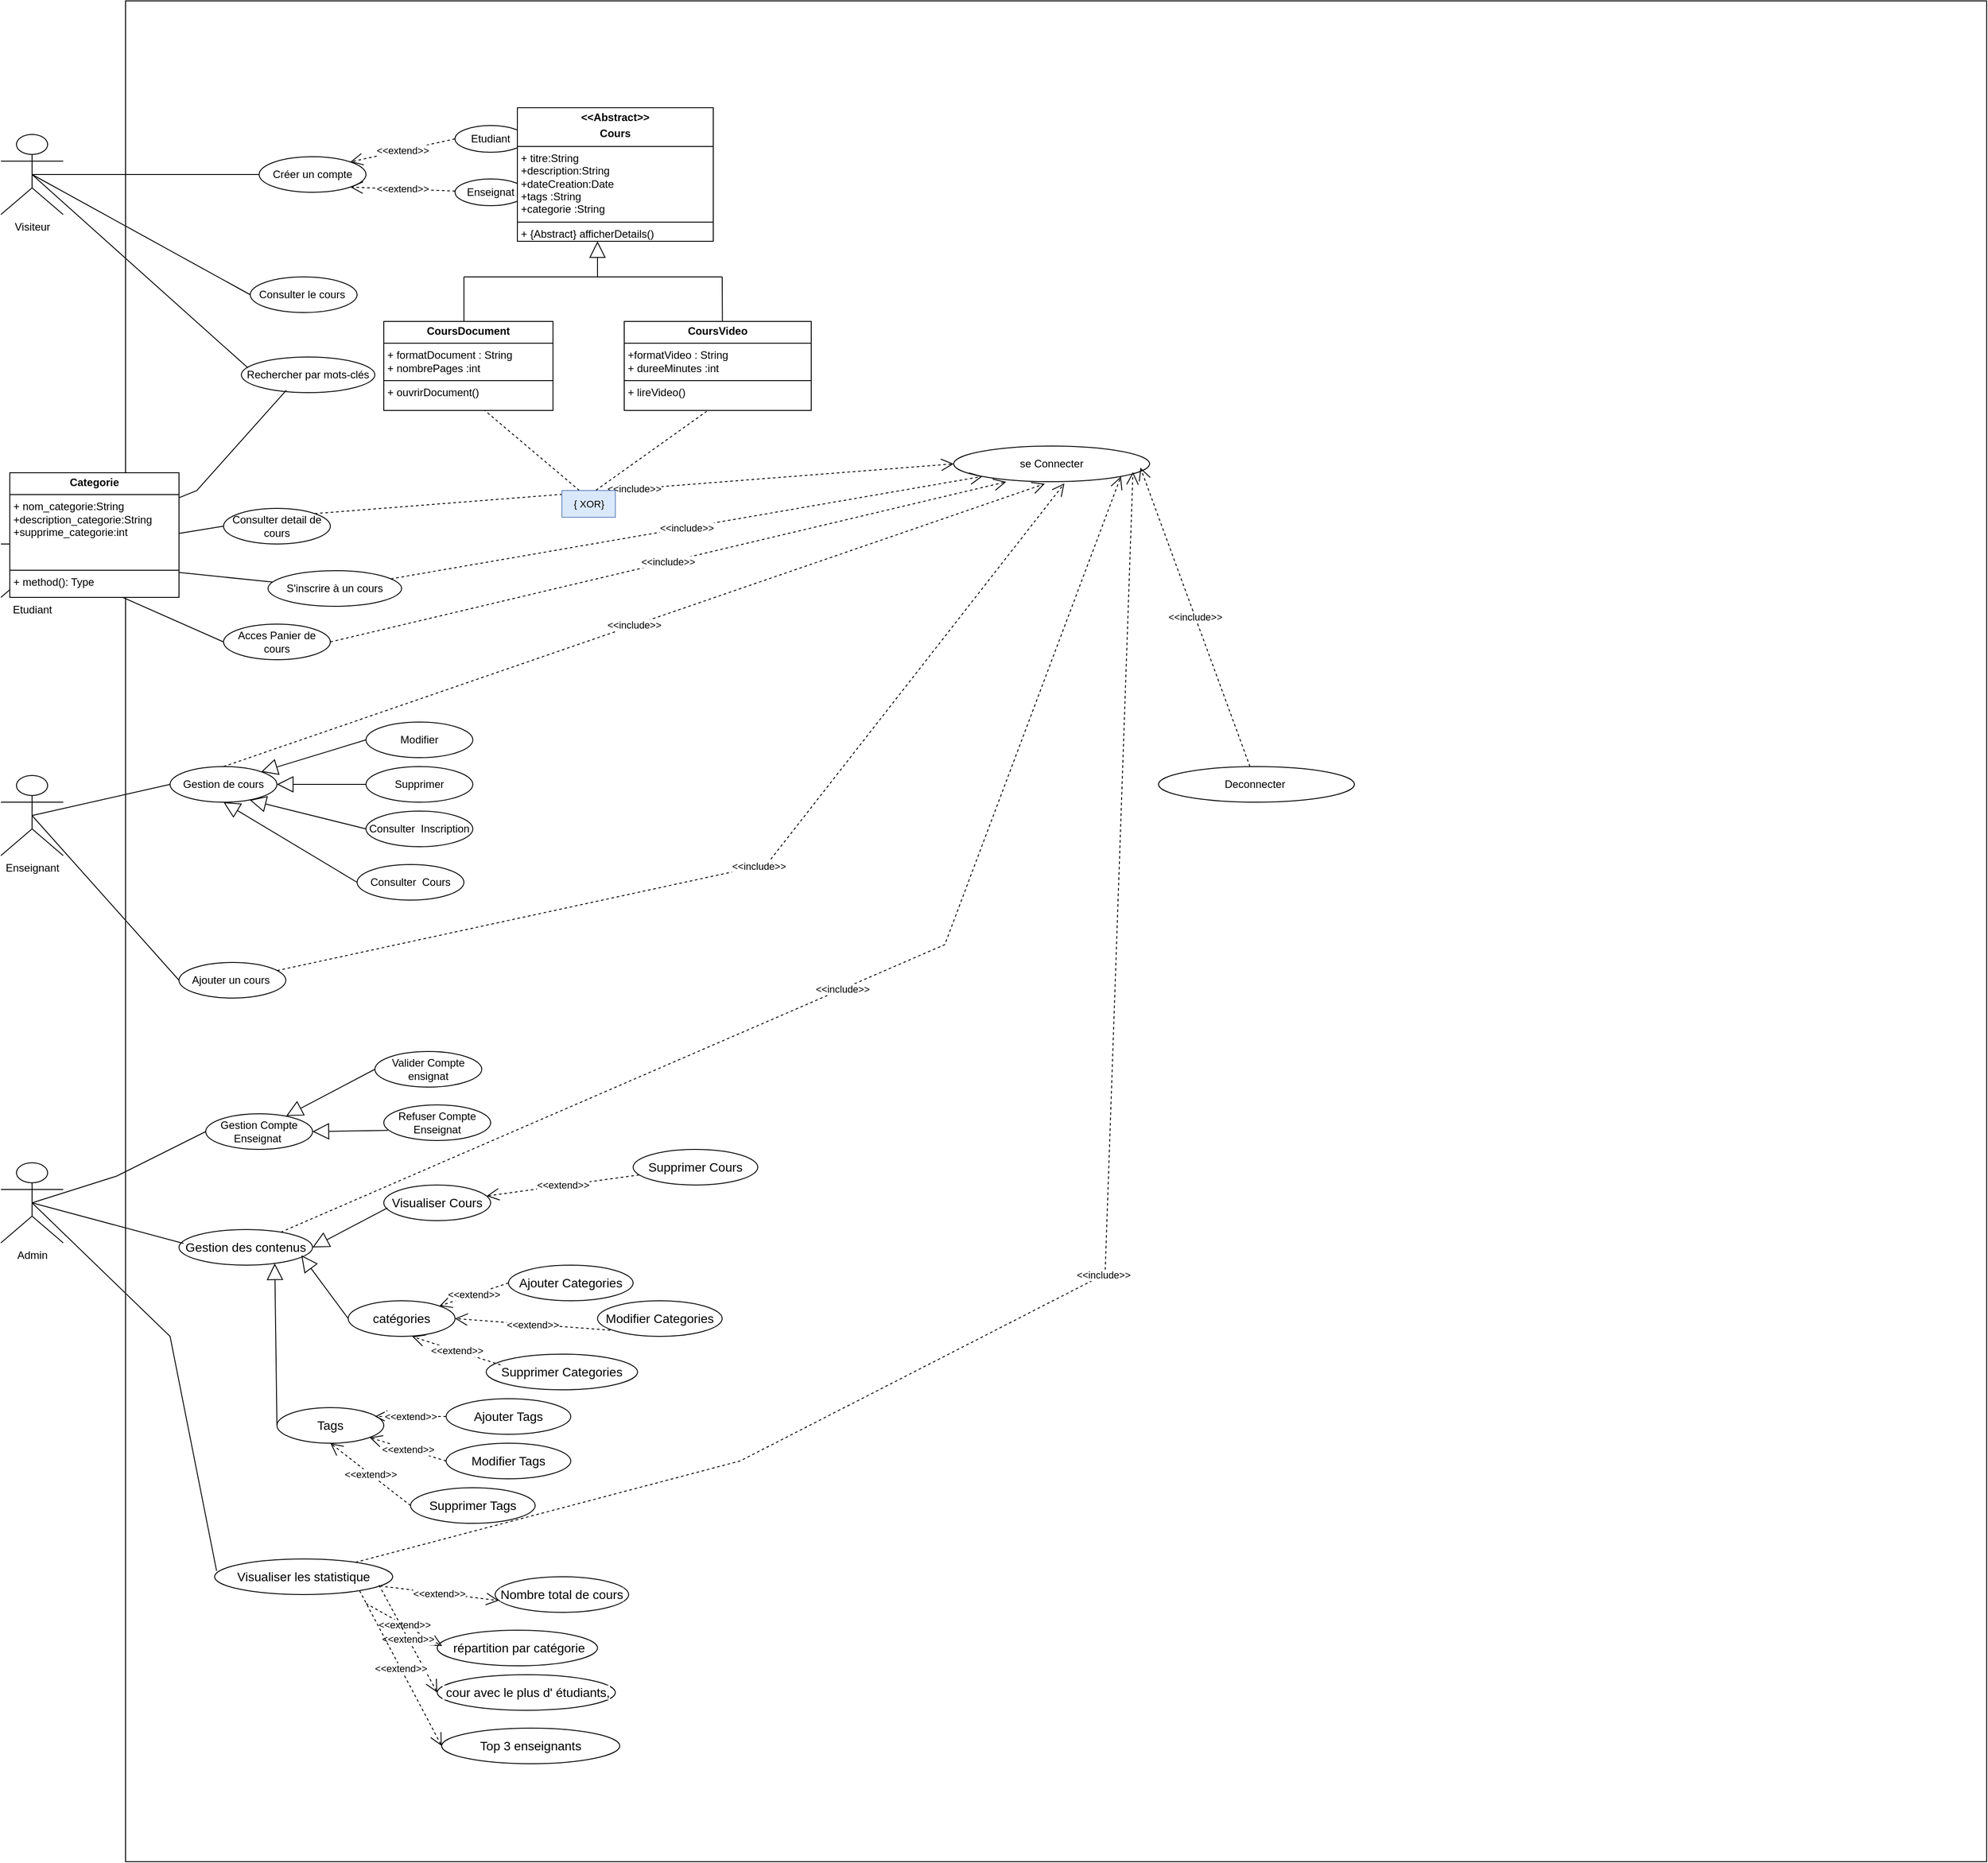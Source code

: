 <mxfile>
    <diagram id="JQPWEEREG0nAAQ0EoCUF" name="Page-1">
        <mxGraphModel dx="3483" dy="2977" grid="1" gridSize="10" guides="1" tooltips="1" connect="1" arrows="1" fold="1" page="1" pageScale="1" pageWidth="850" pageHeight="1100" background="#ffffff" math="0" shadow="0">
            <root>
                <mxCell id="0"/>
                <mxCell id="1" parent="0"/>
                <mxCell id="2" value="&lt;font color=&quot;#000000&quot;&gt;Visiteur&lt;/font&gt;" style="shape=umlActor;verticalLabelPosition=bottom;verticalAlign=top;html=1;fillColor=#FFFFFF;strokeColor=#000000;" parent="1" vertex="1">
                    <mxGeometry x="50" y="60" width="70" height="90" as="geometry"/>
                </mxCell>
                <mxCell id="3" value="&lt;font color=&quot;#000000&quot;&gt;Enseignant&lt;/font&gt;" style="shape=umlActor;verticalLabelPosition=bottom;verticalAlign=top;html=1;strokeColor=#000000;fillColor=#FFFFFF;" parent="1" vertex="1">
                    <mxGeometry x="50" y="780" width="70" height="90" as="geometry"/>
                </mxCell>
                <mxCell id="4" value="&lt;font color=&quot;#000000&quot;&gt;Etudiant&lt;/font&gt;" style="shape=umlActor;verticalLabelPosition=bottom;verticalAlign=top;html=1;fillColor=#FFFFFF;strokeColor=#000000;" parent="1" vertex="1">
                    <mxGeometry x="50" y="490" width="70" height="90" as="geometry"/>
                </mxCell>
                <mxCell id="5" value="&lt;font color=&quot;#000000&quot;&gt;Admin&lt;/font&gt;" style="shape=umlActor;verticalLabelPosition=bottom;verticalAlign=top;html=1;fillColor=#FFFFFF;strokeColor=#000000;" parent="1" vertex="1">
                    <mxGeometry x="50" y="1215" width="70" height="90" as="geometry"/>
                </mxCell>
                <mxCell id="6" value="" style="whiteSpace=wrap;html=1;aspect=fixed;fillColor=#FFFFFF;strokeColor=#000000;" parent="1" vertex="1">
                    <mxGeometry x="190" y="-90" width="2090" height="2090" as="geometry"/>
                </mxCell>
                <mxCell id="7" value="&lt;font color=&quot;#000000&quot;&gt;Créer un compte&lt;/font&gt;" style="ellipse;whiteSpace=wrap;html=1;fillColor=#FFFFFF;strokeColor=#000000;" parent="1" vertex="1">
                    <mxGeometry x="340" y="85" width="120" height="40" as="geometry"/>
                </mxCell>
                <mxCell id="8" value="&lt;font color=&quot;#000000&quot;&gt;Consulter le cours&amp;nbsp;&lt;/font&gt;" style="ellipse;whiteSpace=wrap;html=1;fillColor=#FFFFFF;strokeColor=#000000;" parent="1" vertex="1">
                    <mxGeometry x="330" y="220" width="120" height="40" as="geometry"/>
                </mxCell>
                <mxCell id="9" value="&lt;font color=&quot;#000000&quot;&gt;Rechercher par mots-clés&lt;/font&gt;" style="ellipse;whiteSpace=wrap;html=1;fillColor=#FFFFFF;strokeColor=#000000;" parent="1" vertex="1">
                    <mxGeometry x="320" y="310" width="150" height="40" as="geometry"/>
                </mxCell>
                <mxCell id="10" value="&lt;font color=&quot;#000000&quot;&gt;Etudiant&lt;/font&gt;" style="ellipse;whiteSpace=wrap;html=1;fillColor=#FFFFFF;strokeColor=#000000;" parent="1" vertex="1">
                    <mxGeometry x="560" y="50" width="80" height="30" as="geometry"/>
                </mxCell>
                <mxCell id="11" value="&lt;font color=&quot;#000000&quot;&gt;Enseignat&lt;/font&gt;" style="ellipse;whiteSpace=wrap;html=1;fillColor=#FFFFFF;strokeColor=#000000;" parent="1" vertex="1">
                    <mxGeometry x="560" y="110" width="80" height="30" as="geometry"/>
                </mxCell>
                <mxCell id="12" value="&lt;font style=&quot;background-color: rgb(255, 255, 255);&quot; color=&quot;#000000&quot;&gt;&amp;lt;&amp;lt;extend&amp;gt;&amp;gt;&lt;/font&gt;" style="endArrow=open;endSize=12;dashed=1;html=1;rounded=0;entryX=1;entryY=0;entryDx=0;entryDy=0;exitX=0;exitY=0.5;exitDx=0;exitDy=0;strokeColor=#000000;" parent="1" source="10" target="7" edge="1">
                    <mxGeometry width="160" relative="1" as="geometry">
                        <mxPoint x="430" y="55" as="sourcePoint"/>
                        <mxPoint x="590" y="55" as="targetPoint"/>
                    </mxGeometry>
                </mxCell>
                <mxCell id="13" value="" style="endArrow=none;html=1;rounded=0;entryX=0;entryY=0.5;entryDx=0;entryDy=0;strokeColor=#000000;exitX=0.5;exitY=0.5;exitDx=0;exitDy=0;exitPerimeter=0;" parent="1" source="2" target="7" edge="1">
                    <mxGeometry width="50" height="50" relative="1" as="geometry">
                        <mxPoint x="220" y="90" as="sourcePoint"/>
                        <mxPoint x="420" y="170" as="targetPoint"/>
                    </mxGeometry>
                </mxCell>
                <mxCell id="14" value="" style="endArrow=none;html=1;rounded=0;entryX=0;entryY=0.5;entryDx=0;entryDy=0;strokeColor=#000000;exitX=0.5;exitY=0.5;exitDx=0;exitDy=0;exitPerimeter=0;" parent="1" source="2" target="8" edge="1">
                    <mxGeometry width="50" height="50" relative="1" as="geometry">
                        <mxPoint x="220" y="90" as="sourcePoint"/>
                        <mxPoint x="330" y="170" as="targetPoint"/>
                    </mxGeometry>
                </mxCell>
                <mxCell id="15" value="" style="endArrow=none;html=1;rounded=0;entryX=0.048;entryY=0.301;entryDx=0;entryDy=0;entryPerimeter=0;strokeColor=#000000;exitX=0.5;exitY=0.5;exitDx=0;exitDy=0;exitPerimeter=0;" parent="1" source="2" target="9" edge="1">
                    <mxGeometry width="50" height="50" relative="1" as="geometry">
                        <mxPoint x="220" y="90" as="sourcePoint"/>
                        <mxPoint x="350" y="180" as="targetPoint"/>
                    </mxGeometry>
                </mxCell>
                <mxCell id="16" value="&lt;font style=&quot;background-color: rgb(255, 255, 255);&quot; color=&quot;#000000&quot;&gt;&amp;lt;&amp;lt;extend&amp;gt;&amp;gt;&lt;/font&gt;" style="endArrow=open;endSize=12;dashed=1;html=1;rounded=0;entryX=1;entryY=1;entryDx=0;entryDy=0;strokeColor=#000000;" parent="1" source="11" target="7" edge="1">
                    <mxGeometry width="160" relative="1" as="geometry">
                        <mxPoint x="570" y="75" as="sourcePoint"/>
                        <mxPoint x="458" y="100" as="targetPoint"/>
                    </mxGeometry>
                </mxCell>
                <mxCell id="17" value="&lt;font color=&quot;#000000&quot;&gt;Consulter detail de cours&lt;/font&gt;" style="ellipse;whiteSpace=wrap;html=1;fillColor=#FFFFFF;strokeColor=#000000;" parent="1" vertex="1">
                    <mxGeometry x="300" y="480" width="120" height="40" as="geometry"/>
                </mxCell>
                <mxCell id="18" value="&lt;font color=&quot;#000000&quot;&gt;S'inscrire à un cours&lt;/font&gt;" style="ellipse;whiteSpace=wrap;html=1;fillColor=#FFFFFF;strokeColor=#000000;" parent="1" vertex="1">
                    <mxGeometry x="350" y="550" width="150" height="40" as="geometry"/>
                </mxCell>
                <mxCell id="19" value="&lt;font color=&quot;#000000&quot;&gt;Acces Panier de cours&lt;/font&gt;" style="ellipse;whiteSpace=wrap;html=1;fillColor=#FFFFFF;strokeColor=#000000;" parent="1" vertex="1">
                    <mxGeometry x="300" y="610" width="120" height="40" as="geometry"/>
                </mxCell>
                <mxCell id="20" value="&lt;font color=&quot;#000000&quot;&gt;Gestion de cours&lt;/font&gt;" style="ellipse;whiteSpace=wrap;html=1;fillColor=#FFFFFF;strokeColor=#000000;" parent="1" vertex="1">
                    <mxGeometry x="240" y="770" width="120" height="40" as="geometry"/>
                </mxCell>
                <mxCell id="21" value="&lt;font color=&quot;#000000&quot;&gt;Ajouter un cours&amp;nbsp;&lt;/font&gt;" style="ellipse;whiteSpace=wrap;html=1;fillColor=#FFFFFF;strokeColor=#000000;" parent="1" vertex="1">
                    <mxGeometry x="250" y="990" width="120" height="40" as="geometry"/>
                </mxCell>
                <mxCell id="22" value="&lt;font color=&quot;#000000&quot;&gt;Modifier&lt;/font&gt;" style="ellipse;whiteSpace=wrap;html=1;fillColor=#FFFFFF;strokeColor=#000000;" parent="1" vertex="1">
                    <mxGeometry x="460" y="720" width="120" height="40" as="geometry"/>
                </mxCell>
                <mxCell id="23" value="&lt;font color=&quot;#000000&quot;&gt;Supprimer&lt;/font&gt;" style="ellipse;whiteSpace=wrap;html=1;fillColor=#FFFFFF;strokeColor=#000000;" parent="1" vertex="1">
                    <mxGeometry x="460" y="770" width="120" height="40" as="geometry"/>
                </mxCell>
                <mxCell id="24" value="&lt;font color=&quot;#000000&quot;&gt;Consulter&amp;nbsp; Inscription&lt;/font&gt;" style="ellipse;whiteSpace=wrap;html=1;fillColor=#FFFFFF;strokeColor=#000000;" parent="1" vertex="1">
                    <mxGeometry x="460" y="820" width="120" height="40" as="geometry"/>
                </mxCell>
                <mxCell id="31" value="&lt;font color=&quot;#000000&quot;&gt;Gestion Compte Enseignat&amp;nbsp;&lt;/font&gt;" style="ellipse;whiteSpace=wrap;html=1;strokeColor=#000000;fillColor=#FFFFFF;" parent="1" vertex="1">
                    <mxGeometry x="280" y="1160" width="120" height="40" as="geometry"/>
                </mxCell>
                <mxCell id="32" value="&lt;span style=&quot;font-family: &amp;quot;Nunito Sans&amp;quot;, sans-serif; font-size: 14px; text-align: left; background-color: rgb(255, 255, 255);&quot;&gt;&lt;font color=&quot;#000000&quot;&gt;Gestion des contenus&lt;/font&gt;&lt;/span&gt;" style="ellipse;whiteSpace=wrap;html=1;strokeColor=#000000;fillColor=#FFFFFF;" parent="1" vertex="1">
                    <mxGeometry x="250" y="1290" width="150" height="40" as="geometry"/>
                </mxCell>
                <mxCell id="33" value="&lt;span style=&quot;font-family: &amp;quot;Nunito Sans&amp;quot;, sans-serif; font-size: 14px; text-align: left; background-color: rgb(255, 255, 255);&quot;&gt;&lt;font color=&quot;#000000&quot;&gt;Visualiser Cours&lt;/font&gt;&lt;/span&gt;" style="ellipse;whiteSpace=wrap;html=1;strokeColor=#000000;fillColor=#FFFFFF;" parent="1" vertex="1">
                    <mxGeometry x="480" y="1240" width="120" height="40" as="geometry"/>
                </mxCell>
                <mxCell id="34" value="&lt;span style=&quot;font-family: &amp;quot;Nunito Sans&amp;quot;, sans-serif; font-size: 14px; text-align: left; background-color: rgb(255, 255, 255);&quot;&gt;&lt;font color=&quot;#000000&quot;&gt;&amp;nbsp;catégories&amp;nbsp;&lt;/font&gt;&lt;/span&gt;" style="ellipse;whiteSpace=wrap;html=1;strokeColor=#000000;fillColor=#FFFFFF;" parent="1" vertex="1">
                    <mxGeometry x="440" y="1370" width="120" height="40" as="geometry"/>
                </mxCell>
                <mxCell id="35" value="&lt;span style=&quot;font-family: &amp;quot;Nunito Sans&amp;quot;, sans-serif; font-size: 14px; text-align: left; background-color: rgb(255, 255, 255);&quot;&gt;&lt;font color=&quot;#000000&quot;&gt;Tags&lt;/font&gt;&lt;/span&gt;" style="ellipse;whiteSpace=wrap;html=1;strokeColor=#000000;fillColor=#FFFFFF;" parent="1" vertex="1">
                    <mxGeometry x="360" y="1490" width="120" height="40" as="geometry"/>
                </mxCell>
                <mxCell id="36" value="&lt;div style=&quot;text-align: left;&quot;&gt;&lt;span style=&quot;color: light-dark(rgb(0, 0, 0), rgb(255, 255, 255)); font-size: 14px; background-color: rgb(255, 255, 255);&quot;&gt;&lt;font face=&quot;Nunito Sans, sans-serif&quot;&gt;Visualiser les statistique&lt;/font&gt;&lt;/span&gt;&lt;/div&gt;" style="ellipse;whiteSpace=wrap;html=1;strokeColor=#000000;fillColor=#FFFFFF;" parent="1" vertex="1">
                    <mxGeometry x="290" y="1660" width="200" height="40" as="geometry"/>
                </mxCell>
                <mxCell id="37" value="&lt;span style=&quot;font-family: &amp;quot;Nunito Sans&amp;quot;, sans-serif; font-size: 14px; text-align: left; background-color: rgb(255, 255, 255);&quot;&gt;&lt;font color=&quot;#000000&quot;&gt;Nombre total de cours&lt;/font&gt;&lt;/span&gt;" style="ellipse;whiteSpace=wrap;html=1;strokeColor=#000000;fillColor=#FFFFFF;" parent="1" vertex="1">
                    <mxGeometry x="605" y="1680" width="150" height="40" as="geometry"/>
                </mxCell>
                <mxCell id="38" value="&lt;span style=&quot;font-family: &amp;quot;Nunito Sans&amp;quot;, sans-serif; font-size: 14px; text-align: left; background-color: rgb(255, 255, 255);&quot;&gt;&lt;font color=&quot;#000000&quot;&gt;&amp;nbsp;répartition par catégorie&lt;/font&gt;&lt;/span&gt;" style="ellipse;whiteSpace=wrap;html=1;strokeColor=#000000;fillColor=#FFFFFF;" parent="1" vertex="1">
                    <mxGeometry x="540" y="1740" width="180" height="40" as="geometry"/>
                </mxCell>
                <mxCell id="39" value="&lt;span style=&quot;font-family: &amp;quot;Nunito Sans&amp;quot;, sans-serif; font-size: 14px; text-align: left; background-color: rgb(255, 255, 255);&quot;&gt;&lt;font color=&quot;#000000&quot;&gt;&amp;nbsp;cour avec le plus d' étudiants,&lt;/font&gt;&lt;/span&gt;" style="ellipse;whiteSpace=wrap;html=1;strokeColor=#000000;fillColor=#FFFFFF;" parent="1" vertex="1">
                    <mxGeometry x="540" y="1790" width="200" height="40" as="geometry"/>
                </mxCell>
                <mxCell id="40" value="&lt;span style=&quot;font-family: &amp;quot;Nunito Sans&amp;quot;, sans-serif; font-size: 14px; text-align: left; background-color: rgb(255, 255, 255);&quot;&gt;&lt;font color=&quot;#000000&quot;&gt;Top 3 enseignants&lt;/font&gt;&lt;/span&gt;" style="ellipse;whiteSpace=wrap;html=1;strokeColor=#000000;fillColor=#FFFFFF;" parent="1" vertex="1">
                    <mxGeometry x="545" y="1850" width="200" height="40" as="geometry"/>
                </mxCell>
                <mxCell id="41" value="&lt;div style=&quot;text-align: left;&quot;&gt;&lt;font color=&quot;#000000&quot; face=&quot;Nunito Sans, sans-serif&quot;&gt;&lt;span style=&quot;font-size: 14px; background-color: rgb(255, 255, 255);&quot;&gt;Supprimer Cours&lt;/span&gt;&lt;/font&gt;&lt;/div&gt;" style="ellipse;whiteSpace=wrap;html=1;strokeColor=#000000;fillColor=#FFFFFF;" parent="1" vertex="1">
                    <mxGeometry x="760" y="1200" width="140" height="40" as="geometry"/>
                </mxCell>
                <mxCell id="42" value="" style="endArrow=none;html=1;rounded=0;entryX=0;entryY=0.5;entryDx=0;entryDy=0;strokeColor=#000000;exitX=0.5;exitY=0.5;exitDx=0;exitDy=0;exitPerimeter=0;" parent="1" source="5" target="31" edge="1">
                    <mxGeometry width="50" height="50" relative="1" as="geometry">
                        <mxPoint x="190" y="1270" as="sourcePoint"/>
                        <mxPoint x="260" y="1220" as="targetPoint"/>
                        <Array as="points">
                            <mxPoint x="180" y="1230"/>
                        </Array>
                    </mxGeometry>
                </mxCell>
                <mxCell id="43" value="" style="endArrow=none;html=1;rounded=0;entryX=0.034;entryY=0.391;entryDx=0;entryDy=0;entryPerimeter=0;strokeColor=#000000;exitX=0.5;exitY=0.5;exitDx=0;exitDy=0;exitPerimeter=0;" parent="1" source="5" target="32" edge="1">
                    <mxGeometry width="50" height="50" relative="1" as="geometry">
                        <mxPoint x="190" y="1270" as="sourcePoint"/>
                        <mxPoint x="270" y="1220" as="targetPoint"/>
                    </mxGeometry>
                </mxCell>
                <mxCell id="44" value="" style="endArrow=none;html=1;rounded=0;entryX=0.011;entryY=0.333;entryDx=0;entryDy=0;entryPerimeter=0;strokeColor=#000000;exitX=0.5;exitY=0.5;exitDx=0;exitDy=0;exitPerimeter=0;" parent="1" source="5" target="36" edge="1">
                    <mxGeometry width="50" height="50" relative="1" as="geometry">
                        <mxPoint x="190" y="1270" as="sourcePoint"/>
                        <mxPoint x="265" y="1316" as="targetPoint"/>
                        <Array as="points">
                            <mxPoint x="240" y="1410"/>
                        </Array>
                    </mxGeometry>
                </mxCell>
                <mxCell id="45" value="&lt;font style=&quot;background-color: rgb(255, 255, 255);&quot; color=&quot;#000000&quot;&gt;&amp;lt;&amp;lt;extend&amp;gt;&amp;gt;&lt;/font&gt;" style="endArrow=open;endSize=12;dashed=1;html=1;rounded=0;entryX=0.027;entryY=0.669;entryDx=0;entryDy=0;entryPerimeter=0;strokeColor=#000000;" parent="1" source="36" target="37" edge="1">
                    <mxGeometry width="160" relative="1" as="geometry">
                        <mxPoint x="380" y="1750" as="sourcePoint"/>
                        <mxPoint x="540" y="1750" as="targetPoint"/>
                    </mxGeometry>
                </mxCell>
                <mxCell id="46" value="&lt;font style=&quot;background-color: rgb(255, 255, 255);&quot; color=&quot;#000000&quot;&gt;&amp;lt;&amp;lt;extend&amp;gt;&amp;gt;&lt;/font&gt;" style="endArrow=open;endSize=12;dashed=1;html=1;rounded=0;entryX=0.031;entryY=0.445;entryDx=0;entryDy=0;entryPerimeter=0;strokeColor=#000000;" parent="1" target="38" edge="1">
                    <mxGeometry width="160" relative="1" as="geometry">
                        <mxPoint x="460" y="1710" as="sourcePoint"/>
                        <mxPoint x="559" y="1717" as="targetPoint"/>
                    </mxGeometry>
                </mxCell>
                <mxCell id="47" value="&lt;font style=&quot;background-color: rgb(255, 255, 255);&quot; color=&quot;#000000&quot;&gt;&amp;lt;&amp;lt;extend&amp;gt;&amp;gt;&lt;/font&gt;" style="endArrow=open;endSize=12;dashed=1;html=1;rounded=0;entryX=0;entryY=0.5;entryDx=0;entryDy=0;exitX=0.923;exitY=0.734;exitDx=0;exitDy=0;exitPerimeter=0;strokeColor=#000000;" parent="1" source="36" target="39" edge="1">
                    <mxGeometry width="160" relative="1" as="geometry">
                        <mxPoint x="470" y="1720" as="sourcePoint"/>
                        <mxPoint x="556" y="1768" as="targetPoint"/>
                    </mxGeometry>
                </mxCell>
                <mxCell id="48" value="&lt;font style=&quot;background-color: rgb(255, 255, 255);&quot; color=&quot;#000000&quot;&gt;&amp;lt;&amp;lt;extend&amp;gt;&amp;gt;&lt;/font&gt;" style="endArrow=open;endSize=12;dashed=1;html=1;rounded=0;entryX=0;entryY=0.5;entryDx=0;entryDy=0;exitX=0.814;exitY=0.892;exitDx=0;exitDy=0;exitPerimeter=0;strokeColor=#000000;" parent="1" source="36" target="40" edge="1">
                    <mxGeometry width="160" relative="1" as="geometry">
                        <mxPoint x="455" y="1729" as="sourcePoint"/>
                        <mxPoint x="550" y="1820" as="targetPoint"/>
                    </mxGeometry>
                </mxCell>
                <mxCell id="49" value="" style="endArrow=block;endSize=16;endFill=0;html=1;rounded=0;entryX=1;entryY=0.5;entryDx=0;entryDy=0;exitX=0.035;exitY=0.641;exitDx=0;exitDy=0;exitPerimeter=0;strokeColor=#000000;" parent="1" source="33" target="32" edge="1">
                    <mxGeometry width="160" relative="1" as="geometry">
                        <mxPoint x="270" y="1390" as="sourcePoint"/>
                        <mxPoint x="430" y="1390" as="targetPoint"/>
                    </mxGeometry>
                </mxCell>
                <mxCell id="50" value="" style="endArrow=block;endSize=16;endFill=0;html=1;rounded=0;entryX=0.916;entryY=0.724;entryDx=0;entryDy=0;exitX=0;exitY=0.5;exitDx=0;exitDy=0;entryPerimeter=0;strokeColor=#000000;" parent="1" source="34" target="32" edge="1">
                    <mxGeometry width="160" relative="1" as="geometry">
                        <mxPoint x="494" y="1276" as="sourcePoint"/>
                        <mxPoint x="410" y="1320" as="targetPoint"/>
                    </mxGeometry>
                </mxCell>
                <mxCell id="51" value="" style="endArrow=block;endSize=16;endFill=0;html=1;rounded=0;entryX=0.717;entryY=0.954;entryDx=0;entryDy=0;exitX=0;exitY=0.5;exitDx=0;exitDy=0;entryPerimeter=0;strokeColor=#000000;" parent="1" source="35" target="32" edge="1">
                    <mxGeometry width="160" relative="1" as="geometry">
                        <mxPoint x="490" y="1340" as="sourcePoint"/>
                        <mxPoint x="397" y="1329" as="targetPoint"/>
                    </mxGeometry>
                </mxCell>
                <mxCell id="53" value="" style="endArrow=none;html=1;rounded=0;entryX=0.337;entryY=0.932;entryDx=0;entryDy=0;entryPerimeter=0;strokeColor=#000000;exitX=0.5;exitY=0.5;exitDx=0;exitDy=0;exitPerimeter=0;" parent="1" source="4" target="9" edge="1">
                    <mxGeometry width="50" height="50" relative="1" as="geometry">
                        <mxPoint x="170" y="540" as="sourcePoint"/>
                        <mxPoint x="520" y="420" as="targetPoint"/>
                        <Array as="points">
                            <mxPoint x="270" y="460"/>
                        </Array>
                    </mxGeometry>
                </mxCell>
                <mxCell id="55" value="" style="endArrow=block;endSize=16;endFill=0;html=1;rounded=0;entryX=1;entryY=0;entryDx=0;entryDy=0;exitX=0;exitY=0.5;exitDx=0;exitDy=0;strokeColor=#000000;" parent="1" source="22" target="20" edge="1">
                    <mxGeometry width="160" relative="1" as="geometry">
                        <mxPoint x="424" y="736" as="sourcePoint"/>
                        <mxPoint x="340" y="780" as="targetPoint"/>
                    </mxGeometry>
                </mxCell>
                <mxCell id="56" value="" style="endArrow=block;endSize=16;endFill=0;html=1;rounded=0;exitX=0;exitY=0.5;exitDx=0;exitDy=0;strokeColor=#000000;" parent="1" source="23" edge="1">
                    <mxGeometry width="160" relative="1" as="geometry">
                        <mxPoint x="470" y="750" as="sourcePoint"/>
                        <mxPoint x="360" y="790" as="targetPoint"/>
                    </mxGeometry>
                </mxCell>
                <mxCell id="57" value="" style="endArrow=block;endSize=16;endFill=0;html=1;rounded=0;entryX=0.746;entryY=0.941;entryDx=0;entryDy=0;entryPerimeter=0;strokeColor=#000000;" parent="1" target="20" edge="1">
                    <mxGeometry width="160" relative="1" as="geometry">
                        <mxPoint x="460" y="840" as="sourcePoint"/>
                        <mxPoint x="370" y="800" as="targetPoint"/>
                    </mxGeometry>
                </mxCell>
                <mxCell id="64" value="&lt;font style=&quot;background-color: rgb(255, 255, 255);&quot; color=&quot;#000000&quot;&gt;&amp;lt;&amp;lt;extend&amp;gt;&amp;gt;&lt;/font&gt;" style="endArrow=open;endSize=12;dashed=1;html=1;rounded=0;strokeColor=#000000;" parent="1" source="41" target="33" edge="1">
                    <mxGeometry width="160" relative="1" as="geometry">
                        <mxPoint x="757" y="1310" as="sourcePoint"/>
                        <mxPoint x="605" y="1283" as="targetPoint"/>
                    </mxGeometry>
                </mxCell>
                <mxCell id="65" value="" style="endArrow=none;html=1;rounded=0;entryX=0;entryY=0.5;entryDx=0;entryDy=0;strokeColor=#000000;exitX=0.5;exitY=0.5;exitDx=0;exitDy=0;exitPerimeter=0;" parent="1" source="3" target="20" edge="1">
                    <mxGeometry width="50" height="50" relative="1" as="geometry">
                        <mxPoint x="160" y="840" as="sourcePoint"/>
                        <mxPoint x="210" y="790" as="targetPoint"/>
                    </mxGeometry>
                </mxCell>
                <mxCell id="66" value="" style="endArrow=none;html=1;rounded=0;entryX=0;entryY=0.5;entryDx=0;entryDy=0;strokeColor=#000000;exitX=0.5;exitY=0.5;exitDx=0;exitDy=0;exitPerimeter=0;" parent="1" source="3" target="21" edge="1">
                    <mxGeometry width="50" height="50" relative="1" as="geometry">
                        <mxPoint x="160" y="840" as="sourcePoint"/>
                        <mxPoint x="250" y="800" as="targetPoint"/>
                    </mxGeometry>
                </mxCell>
                <mxCell id="67" value="" style="endArrow=none;html=1;rounded=0;entryX=0;entryY=0.5;entryDx=0;entryDy=0;strokeColor=#000000;exitX=0.5;exitY=0.5;exitDx=0;exitDy=0;exitPerimeter=0;" parent="1" source="4" target="17" edge="1">
                    <mxGeometry width="50" height="50" relative="1" as="geometry">
                        <mxPoint x="170" y="540" as="sourcePoint"/>
                        <mxPoint x="230" y="550" as="targetPoint"/>
                    </mxGeometry>
                </mxCell>
                <mxCell id="68" value="" style="endArrow=none;html=1;rounded=0;strokeColor=#000000;exitX=0.5;exitY=0.5;exitDx=0;exitDy=0;exitPerimeter=0;" parent="1" source="4" target="18" edge="1">
                    <mxGeometry width="50" height="50" relative="1" as="geometry">
                        <mxPoint x="170" y="540" as="sourcePoint"/>
                        <mxPoint x="320" y="518" as="targetPoint"/>
                    </mxGeometry>
                </mxCell>
                <mxCell id="69" value="" style="endArrow=none;html=1;rounded=0;entryX=0;entryY=0.5;entryDx=0;entryDy=0;strokeColor=#000000;exitX=0.5;exitY=0.5;exitDx=0;exitDy=0;exitPerimeter=0;" parent="1" source="4" target="19" edge="1">
                    <mxGeometry width="50" height="50" relative="1" as="geometry">
                        <mxPoint x="170" y="540" as="sourcePoint"/>
                        <mxPoint x="328" y="584" as="targetPoint"/>
                    </mxGeometry>
                </mxCell>
                <mxCell id="70" value="&lt;font color=&quot;#000000&quot;&gt;se Connecter&lt;/font&gt;" style="ellipse;whiteSpace=wrap;html=1;strokeColor=#000000;fillColor=#FFFFFF;" parent="1" vertex="1">
                    <mxGeometry x="1120" y="410" width="220" height="40" as="geometry"/>
                </mxCell>
                <mxCell id="71" value="&lt;font color=&quot;#000000&quot;&gt;Deconnecter&amp;nbsp;&lt;/font&gt;" style="ellipse;whiteSpace=wrap;html=1;strokeColor=#000000;fillColor=#FFFFFF;" parent="1" vertex="1">
                    <mxGeometry x="1350" y="770" width="220" height="40" as="geometry"/>
                </mxCell>
                <mxCell id="72" value="&lt;font style=&quot;background-color: rgb(255, 255, 255);&quot; color=&quot;#000000&quot;&gt;&amp;lt;&amp;lt;include&amp;gt;&amp;gt;&lt;/font&gt;" style="endArrow=open;endSize=12;dashed=1;html=1;rounded=0;entryX=0;entryY=0.5;entryDx=0;entryDy=0;exitX=1;exitY=0;exitDx=0;exitDy=0;strokeColor=#000000;" parent="1" source="17" target="70" edge="1">
                    <mxGeometry width="160" relative="1" as="geometry">
                        <mxPoint x="700" y="432.5" as="sourcePoint"/>
                        <mxPoint x="582" y="427.5" as="targetPoint"/>
                    </mxGeometry>
                </mxCell>
                <mxCell id="73" value="&lt;font style=&quot;background-color: rgb(255, 255, 255);&quot; color=&quot;#000000&quot;&gt;&amp;lt;&amp;lt;include&amp;gt;&amp;gt;&lt;/font&gt;" style="endArrow=open;endSize=12;dashed=1;html=1;rounded=0;entryX=0;entryY=1;entryDx=0;entryDy=0;strokeColor=#000000;" parent="1" source="18" target="70" edge="1">
                    <mxGeometry width="160" relative="1" as="geometry">
                        <mxPoint x="412" y="496" as="sourcePoint"/>
                        <mxPoint x="1130" y="440" as="targetPoint"/>
                    </mxGeometry>
                </mxCell>
                <mxCell id="74" value="&lt;font style=&quot;background-color: rgb(255, 255, 255);&quot; color=&quot;#000000&quot;&gt;&amp;lt;&amp;lt;include&amp;gt;&amp;gt;&lt;/font&gt;" style="endArrow=open;endSize=12;dashed=1;html=1;rounded=0;entryX=0.268;entryY=1.005;entryDx=0;entryDy=0;exitX=1;exitY=0.5;exitDx=0;exitDy=0;entryPerimeter=0;strokeColor=#000000;" parent="1" source="19" target="70" edge="1">
                    <mxGeometry width="160" relative="1" as="geometry">
                        <mxPoint x="498" y="569" as="sourcePoint"/>
                        <mxPoint x="1162" y="454" as="targetPoint"/>
                    </mxGeometry>
                </mxCell>
                <mxCell id="75" value="&lt;font style=&quot;background-color: rgb(255, 255, 255);&quot; color=&quot;#000000&quot;&gt;&amp;lt;&amp;lt;include&amp;gt;&amp;gt;&lt;/font&gt;" style="endArrow=open;endSize=12;dashed=1;html=1;rounded=0;entryX=0.465;entryY=1.06;entryDx=0;entryDy=0;exitX=0.5;exitY=0;exitDx=0;exitDy=0;entryPerimeter=0;strokeColor=#000000;" parent="1" source="20" target="70" edge="1">
                    <mxGeometry width="160" relative="1" as="geometry">
                        <mxPoint x="430" y="640" as="sourcePoint"/>
                        <mxPoint x="1189" y="460" as="targetPoint"/>
                    </mxGeometry>
                </mxCell>
                <mxCell id="76" value="&lt;span style=&quot;background-color: rgb(255, 255, 255);&quot;&gt;&lt;font color=&quot;#000000&quot;&gt;&amp;lt;&amp;lt;include&amp;gt;&amp;gt;&lt;/font&gt;&lt;/span&gt;" style="endArrow=open;endSize=12;dashed=1;html=1;rounded=0;entryX=0.565;entryY=1.049;entryDx=0;entryDy=0;entryPerimeter=0;strokeColor=#000000;" parent="1" source="21" target="70" edge="1">
                    <mxGeometry width="160" relative="1" as="geometry">
                        <mxPoint x="310" y="780" as="sourcePoint"/>
                        <mxPoint x="1232" y="462" as="targetPoint"/>
                        <Array as="points">
                            <mxPoint x="910" y="880"/>
                        </Array>
                    </mxGeometry>
                </mxCell>
                <mxCell id="77" value="&lt;font style=&quot;background-color: rgb(255, 255, 255);&quot; color=&quot;#000000&quot;&gt;&amp;lt;&amp;lt;include&amp;gt;&amp;gt;&lt;/font&gt;" style="endArrow=open;endSize=12;dashed=1;html=1;rounded=0;entryX=1;entryY=1;entryDx=0;entryDy=0;strokeColor=#000000;" parent="1" source="32" target="70" edge="1">
                    <mxGeometry width="160" relative="1" as="geometry">
                        <mxPoint x="372" y="1206" as="sourcePoint"/>
                        <mxPoint x="1297" y="458" as="targetPoint"/>
                        <Array as="points">
                            <mxPoint x="1110" y="970"/>
                        </Array>
                    </mxGeometry>
                </mxCell>
                <mxCell id="78" value="&lt;span style=&quot;background-color: rgb(255, 255, 255);&quot;&gt;&lt;font color=&quot;#000000&quot;&gt;&amp;lt;&amp;lt;include&amp;gt;&amp;gt;&lt;/font&gt;&lt;/span&gt;" style="endArrow=open;endSize=12;dashed=1;html=1;rounded=0;entryX=0.915;entryY=0.727;entryDx=0;entryDy=0;entryPerimeter=0;exitX=0.791;exitY=0.094;exitDx=0;exitDy=0;exitPerimeter=0;strokeColor=#000000;" parent="1" source="36" target="70" edge="1">
                    <mxGeometry width="160" relative="1" as="geometry">
                        <mxPoint x="440" y="1740.929" as="sourcePoint"/>
                        <mxPoint x="1324" y="631" as="targetPoint"/>
                        <Array as="points">
                            <mxPoint x="880" y="1550"/>
                            <mxPoint x="1290" y="1340"/>
                        </Array>
                    </mxGeometry>
                </mxCell>
                <mxCell id="79" value="&lt;font style=&quot;background-color: rgb(255, 255, 255);&quot; color=&quot;#000000&quot;&gt;&amp;lt;&amp;lt;include&amp;gt;&amp;gt;&lt;/font&gt;" style="endArrow=open;endSize=12;dashed=1;html=1;rounded=0;entryX=0.953;entryY=0.605;entryDx=0;entryDy=0;entryPerimeter=0;strokeColor=#000000;" parent="1" source="71" target="70" edge="1">
                    <mxGeometry width="160" relative="1" as="geometry">
                        <mxPoint x="1519" y="650" as="sourcePoint"/>
                        <mxPoint x="1401" y="645" as="targetPoint"/>
                    </mxGeometry>
                </mxCell>
                <mxCell id="80" value="&lt;div style=&quot;text-align: left;&quot;&gt;&lt;span style=&quot;color: light-dark(rgb(0, 0, 0), rgb(255, 255, 255)); font-size: 14px; background-color: rgb(255, 255, 255);&quot;&gt;&lt;font face=&quot;Nunito Sans, sans-serif&quot;&gt;Ajouter Categories&lt;/font&gt;&lt;/span&gt;&lt;/div&gt;" style="ellipse;whiteSpace=wrap;html=1;strokeColor=#000000;fillColor=#FFFFFF;" parent="1" vertex="1">
                    <mxGeometry x="620" y="1330" width="140" height="40" as="geometry"/>
                </mxCell>
                <mxCell id="81" value="&lt;div style=&quot;text-align: left;&quot;&gt;&lt;span style=&quot;color: light-dark(rgb(0, 0, 0), rgb(255, 255, 255)); font-size: 14px; background-color: rgb(255, 255, 255);&quot;&gt;&lt;font face=&quot;Nunito Sans, sans-serif&quot;&gt;Modifier Categories&lt;/font&gt;&lt;/span&gt;&lt;/div&gt;" style="ellipse;whiteSpace=wrap;html=1;strokeColor=#000000;fillColor=#FFFFFF;" parent="1" vertex="1">
                    <mxGeometry x="720" y="1370" width="140" height="40" as="geometry"/>
                </mxCell>
                <mxCell id="82" value="&lt;div style=&quot;text-align: left;&quot;&gt;&lt;span style=&quot;color: light-dark(rgb(0, 0, 0), rgb(255, 255, 255)); font-size: 14px; background-color: rgb(255, 255, 255);&quot;&gt;&lt;font face=&quot;Nunito Sans, sans-serif&quot;&gt;Supprimer Categories&lt;/font&gt;&lt;/span&gt;&lt;/div&gt;" style="ellipse;whiteSpace=wrap;html=1;strokeColor=#000000;fillColor=#FFFFFF;" parent="1" vertex="1">
                    <mxGeometry x="595" y="1430" width="170" height="40" as="geometry"/>
                </mxCell>
                <mxCell id="83" value="&lt;font style=&quot;background-color: rgb(255, 255, 255);&quot; color=&quot;#000000&quot;&gt;&amp;lt;&amp;lt;extend&amp;gt;&amp;gt;&lt;/font&gt;" style="endArrow=open;endSize=12;dashed=1;html=1;rounded=0;entryX=1;entryY=0;entryDx=0;entryDy=0;strokeColor=#000000;" parent="1" target="34" edge="1">
                    <mxGeometry width="160" relative="1" as="geometry">
                        <mxPoint x="620" y="1350" as="sourcePoint"/>
                        <mxPoint x="605" y="1278" as="targetPoint"/>
                    </mxGeometry>
                </mxCell>
                <mxCell id="84" value="&lt;font style=&quot;background-color: rgb(255, 255, 255);&quot; color=&quot;#000000&quot;&gt;&amp;lt;&amp;lt;extend&amp;gt;&amp;gt;&lt;/font&gt;" style="endArrow=open;endSize=12;dashed=1;html=1;rounded=0;exitX=0.102;exitY=0.826;exitDx=0;exitDy=0;exitPerimeter=0;strokeColor=#000000;entryX=1;entryY=0.5;entryDx=0;entryDy=0;" parent="1" source="81" target="34" edge="1">
                    <mxGeometry width="160" relative="1" as="geometry">
                        <mxPoint x="630" y="1360" as="sourcePoint"/>
                        <mxPoint x="550" y="1390" as="targetPoint"/>
                    </mxGeometry>
                </mxCell>
                <mxCell id="85" value="&lt;font style=&quot;background-color: rgb(255, 255, 255);&quot; color=&quot;#000000&quot;&gt;&amp;lt;&amp;lt;extend&amp;gt;&amp;gt;&lt;/font&gt;" style="endArrow=open;endSize=12;dashed=1;html=1;rounded=0;exitX=0.095;exitY=0.301;exitDx=0;exitDy=0;exitPerimeter=0;entryX=0.6;entryY=1.006;entryDx=0;entryDy=0;entryPerimeter=0;strokeColor=#000000;" parent="1" source="82" target="34" edge="1">
                    <mxGeometry width="160" relative="1" as="geometry">
                        <mxPoint x="674" y="1423" as="sourcePoint"/>
                        <mxPoint x="560" y="1400" as="targetPoint"/>
                    </mxGeometry>
                </mxCell>
                <mxCell id="86" value="&lt;div style=&quot;text-align: left;&quot;&gt;&lt;span style=&quot;color: light-dark(rgb(0, 0, 0), rgb(255, 255, 255)); font-size: 14px; background-color: rgb(255, 255, 255);&quot;&gt;&lt;font face=&quot;Nunito Sans, sans-serif&quot;&gt;Ajouter Tags&lt;/font&gt;&lt;/span&gt;&lt;/div&gt;" style="ellipse;whiteSpace=wrap;html=1;strokeColor=#000000;fillColor=#FFFFFF;" parent="1" vertex="1">
                    <mxGeometry x="550" y="1480" width="140" height="40" as="geometry"/>
                </mxCell>
                <mxCell id="87" value="&lt;div style=&quot;text-align: left;&quot;&gt;&lt;span style=&quot;color: light-dark(rgb(0, 0, 0), rgb(255, 255, 255)); font-size: 14px; background-color: rgb(255, 255, 255);&quot;&gt;&lt;font face=&quot;Nunito Sans, sans-serif&quot;&gt;Modifier Tags&lt;/font&gt;&lt;/span&gt;&lt;/div&gt;" style="ellipse;whiteSpace=wrap;html=1;strokeColor=#000000;fillColor=#FFFFFF;" parent="1" vertex="1">
                    <mxGeometry x="550" y="1530" width="140" height="40" as="geometry"/>
                </mxCell>
                <mxCell id="88" value="&lt;div style=&quot;text-align: left;&quot;&gt;&lt;span style=&quot;color: light-dark(rgb(0, 0, 0), rgb(255, 255, 255)); font-size: 14px; background-color: rgb(255, 255, 255);&quot;&gt;&lt;font face=&quot;Nunito Sans, sans-serif&quot;&gt;Supprimer Tags&lt;/font&gt;&lt;/span&gt;&lt;/div&gt;" style="ellipse;whiteSpace=wrap;html=1;strokeColor=#000000;fillColor=#FFFFFF;" parent="1" vertex="1">
                    <mxGeometry x="510" y="1580" width="140" height="40" as="geometry"/>
                </mxCell>
                <mxCell id="89" value="&lt;font style=&quot;background-color: rgb(255, 255, 255);&quot; color=&quot;#000000&quot;&gt;&amp;lt;&amp;lt;extend&amp;gt;&amp;gt;&lt;/font&gt;" style="endArrow=open;endSize=12;dashed=1;html=1;rounded=0;strokeColor=#000000;" parent="1" source="86" edge="1">
                    <mxGeometry width="160" relative="1" as="geometry">
                        <mxPoint x="621" y="1452" as="sourcePoint"/>
                        <mxPoint x="470" y="1500" as="targetPoint"/>
                    </mxGeometry>
                </mxCell>
                <mxCell id="90" value="&lt;font style=&quot;background-color: rgb(255, 255, 255);&quot; color=&quot;#000000&quot;&gt;&amp;lt;&amp;lt;extend&amp;gt;&amp;gt;&lt;/font&gt;" style="endArrow=open;endSize=12;dashed=1;html=1;rounded=0;exitX=0;exitY=0.5;exitDx=0;exitDy=0;strokeColor=#000000;" parent="1" source="87" target="35" edge="1">
                    <mxGeometry width="160" relative="1" as="geometry">
                        <mxPoint x="560" y="1510" as="sourcePoint"/>
                        <mxPoint x="480" y="1510" as="targetPoint"/>
                    </mxGeometry>
                </mxCell>
                <mxCell id="91" value="&lt;font style=&quot;background-color: rgb(255, 255, 255);&quot; color=&quot;#000000&quot;&gt;&amp;lt;&amp;lt;extend&amp;gt;&amp;gt;&lt;/font&gt;" style="endArrow=open;endSize=12;dashed=1;html=1;rounded=0;exitX=0;exitY=0.5;exitDx=0;exitDy=0;entryX=0.5;entryY=1;entryDx=0;entryDy=0;strokeColor=#000000;" parent="1" source="88" target="35" edge="1">
                    <mxGeometry width="160" relative="1" as="geometry">
                        <mxPoint x="520" y="1560" as="sourcePoint"/>
                        <mxPoint x="466" y="1536" as="targetPoint"/>
                    </mxGeometry>
                </mxCell>
                <mxCell id="92" value="&lt;font color=&quot;#000000&quot;&gt;Valider Compte ensignat&lt;/font&gt;" style="ellipse;whiteSpace=wrap;html=1;strokeColor=#000000;fillColor=#FFFFFF;" parent="1" vertex="1">
                    <mxGeometry x="470" y="1090" width="120" height="40" as="geometry"/>
                </mxCell>
                <mxCell id="93" value="&lt;font color=&quot;#000000&quot;&gt;Refuser Compte Enseignat&lt;/font&gt;" style="ellipse;whiteSpace=wrap;html=1;strokeColor=#000000;fillColor=#FFFFFF;" parent="1" vertex="1">
                    <mxGeometry x="480" y="1150" width="120" height="40" as="geometry"/>
                </mxCell>
                <mxCell id="94" value="" style="endArrow=block;endSize=16;endFill=0;html=1;rounded=0;entryX=0.754;entryY=0.059;entryDx=0;entryDy=0;exitX=0;exitY=0.5;exitDx=0;exitDy=0;entryPerimeter=0;strokeColor=#000000;" parent="1" source="92" target="31" edge="1">
                    <mxGeometry width="160" relative="1" as="geometry">
                        <mxPoint x="460" y="1116" as="sourcePoint"/>
                        <mxPoint x="376" y="1160" as="targetPoint"/>
                    </mxGeometry>
                </mxCell>
                <mxCell id="95" value="" style="endArrow=block;endSize=16;endFill=0;html=1;rounded=0;entryX=1;entryY=0.5;entryDx=0;entryDy=0;exitX=0.038;exitY=0.716;exitDx=0;exitDy=0;exitPerimeter=0;strokeColor=#000000;" parent="1" source="93" target="31" edge="1">
                    <mxGeometry width="160" relative="1" as="geometry">
                        <mxPoint x="480" y="1120" as="sourcePoint"/>
                        <mxPoint x="380" y="1172" as="targetPoint"/>
                    </mxGeometry>
                </mxCell>
                <mxCell id="96" value="&lt;font color=&quot;#000000&quot;&gt;Consulter&amp;nbsp; Cours&lt;/font&gt;" style="ellipse;whiteSpace=wrap;html=1;fillColor=#FFFFFF;strokeColor=#000000;" parent="1" vertex="1">
                    <mxGeometry x="450" y="880" width="120" height="40" as="geometry"/>
                </mxCell>
                <mxCell id="97" value="" style="endArrow=block;endSize=16;endFill=0;html=1;rounded=0;entryX=0.5;entryY=1;entryDx=0;entryDy=0;strokeColor=#000000;exitX=0;exitY=0.5;exitDx=0;exitDy=0;" parent="1" source="96" target="20" edge="1">
                    <mxGeometry width="160" relative="1" as="geometry">
                        <mxPoint x="470" y="850" as="sourcePoint"/>
                        <mxPoint x="339.52" y="817.64" as="targetPoint"/>
                    </mxGeometry>
                </mxCell>
                <mxCell id="98" value="&lt;p style=&quot;margin:0px;margin-top:4px;text-align:center;&quot;&gt;&lt;b&gt;Categorie&lt;/b&gt;&lt;/p&gt;&lt;hr size=&quot;1&quot; style=&quot;border-style:solid;&quot;&gt;&lt;p style=&quot;margin:0px;margin-left:4px;&quot;&gt;+ nom_categorie:String&lt;/p&gt;&lt;p style=&quot;margin:0px;margin-left:4px;&quot;&gt;+description_categorie:String&lt;/p&gt;&lt;p style=&quot;margin:0px;margin-left:4px;&quot;&gt;+supprime_categorie:int&lt;/p&gt;&lt;p style=&quot;margin:0px;margin-left:4px;&quot;&gt;&lt;br&gt;&lt;/p&gt;&lt;p style=&quot;margin:0px;margin-left:4px;&quot;&gt;&lt;br&gt;&lt;/p&gt;&lt;hr size=&quot;1&quot; style=&quot;border-style:solid;&quot;&gt;&lt;p style=&quot;margin:0px;margin-left:4px;&quot;&gt;+ method(): Type&lt;/p&gt;" style="verticalAlign=top;align=left;overflow=fill;html=1;whiteSpace=wrap;" vertex="1" parent="1">
                    <mxGeometry x="60" y="440" width="190" height="140" as="geometry"/>
                </mxCell>
                <mxCell id="99" value="&lt;p style=&quot;margin:0px;margin-top:4px;text-align:center;&quot;&gt;&lt;b&gt;&amp;lt;&amp;lt;Abstract&amp;gt;&amp;gt;&lt;/b&gt;&lt;/p&gt;&lt;p style=&quot;margin:0px;margin-top:4px;text-align:center;&quot;&gt;&lt;b&gt;Cours&lt;/b&gt;&lt;/p&gt;&lt;hr size=&quot;1&quot; style=&quot;border-style:solid;&quot;&gt;&lt;p style=&quot;margin:0px;margin-left:4px;&quot;&gt;+ titre:String&lt;/p&gt;&lt;p style=&quot;margin:0px;margin-left:4px;&quot;&gt;+description:String&lt;/p&gt;&lt;p style=&quot;margin:0px;margin-left:4px;&quot;&gt;+dateCreation:Date&lt;/p&gt;&lt;p style=&quot;margin:0px;margin-left:4px;&quot;&gt;+tags :String&lt;/p&gt;&lt;p style=&quot;margin:0px;margin-left:4px;&quot;&gt;+categorie :String&lt;/p&gt;&lt;hr size=&quot;1&quot; style=&quot;border-style:solid;&quot;&gt;&lt;p style=&quot;margin:0px;margin-left:4px;&quot;&gt;+ {Abstract}&amp;nbsp;afficherDetails()&lt;/p&gt;" style="verticalAlign=top;align=left;overflow=fill;html=1;whiteSpace=wrap;" vertex="1" parent="1">
                    <mxGeometry x="630" y="30" width="220" height="150" as="geometry"/>
                </mxCell>
                <mxCell id="100" value="&lt;p style=&quot;margin:0px;margin-top:4px;text-align:center;&quot;&gt;&lt;b&gt;CoursDocument&lt;/b&gt;&lt;/p&gt;&lt;hr size=&quot;1&quot; style=&quot;border-style:solid;&quot;&gt;&lt;p style=&quot;margin:0px;margin-left:4px;&quot;&gt;+&amp;nbsp;formatDocument : String&lt;/p&gt;&lt;p style=&quot;margin:0px;margin-left:4px;&quot;&gt;+&amp;nbsp;nombrePages :int&lt;/p&gt;&lt;hr size=&quot;1&quot; style=&quot;border-style:solid;&quot;&gt;&lt;p style=&quot;margin:0px;margin-left:4px;&quot;&gt;+ ouvrirDocument()&lt;/p&gt;&lt;p style=&quot;margin:0px;margin-left:4px;&quot;&gt;&lt;br&gt;&lt;/p&gt;" style="verticalAlign=top;align=left;overflow=fill;html=1;whiteSpace=wrap;" vertex="1" parent="1">
                    <mxGeometry x="480" y="270" width="190" height="100" as="geometry"/>
                </mxCell>
                <mxCell id="101" value="&lt;p style=&quot;margin:0px;margin-top:4px;text-align:center;&quot;&gt;&lt;b&gt;CoursVideo&lt;/b&gt;&lt;/p&gt;&lt;hr size=&quot;1&quot; style=&quot;border-style:solid;&quot;&gt;&lt;p style=&quot;margin:0px;margin-left:4px;&quot;&gt;+formatVideo : String&lt;/p&gt;&lt;p style=&quot;margin:0px;margin-left:4px;&quot;&gt;+&amp;nbsp;dureeMinutes :int&lt;/p&gt;&lt;hr size=&quot;1&quot; style=&quot;border-style:solid;&quot;&gt;&lt;p style=&quot;margin:0px;margin-left:4px;&quot;&gt;+&amp;nbsp;&lt;span style=&quot;background-color: transparent;&quot;&gt;lireVideo()&lt;/span&gt;&lt;/p&gt;" style="verticalAlign=top;align=left;overflow=fill;html=1;whiteSpace=wrap;" vertex="1" parent="1">
                    <mxGeometry x="750" y="270" width="210" height="100" as="geometry"/>
                </mxCell>
                <mxCell id="102" value="" style="endArrow=block;endSize=16;endFill=0;html=1;rounded=0;" edge="1" parent="1">
                    <mxGeometry width="160" relative="1" as="geometry">
                        <mxPoint x="720" y="220" as="sourcePoint"/>
                        <mxPoint x="720" y="180" as="targetPoint"/>
                    </mxGeometry>
                </mxCell>
                <mxCell id="103" value="" style="endArrow=none;html=1;rounded=0;" edge="1" parent="1">
                    <mxGeometry width="50" height="50" relative="1" as="geometry">
                        <mxPoint x="570" y="220" as="sourcePoint"/>
                        <mxPoint x="860" y="220" as="targetPoint"/>
                    </mxGeometry>
                </mxCell>
                <mxCell id="104" value="" style="endArrow=none;html=1;rounded=0;" edge="1" parent="1">
                    <mxGeometry width="50" height="50" relative="1" as="geometry">
                        <mxPoint x="570" y="270" as="sourcePoint"/>
                        <mxPoint x="570" y="220" as="targetPoint"/>
                    </mxGeometry>
                </mxCell>
                <mxCell id="105" value="" style="endArrow=none;html=1;rounded=0;exitX=0.525;exitY=-0.004;exitDx=0;exitDy=0;exitPerimeter=0;" edge="1" parent="1" source="101">
                    <mxGeometry width="50" height="50" relative="1" as="geometry">
                        <mxPoint x="730" y="290" as="sourcePoint"/>
                        <mxPoint x="860" y="220" as="targetPoint"/>
                    </mxGeometry>
                </mxCell>
                <mxCell id="106" value="" style="endArrow=none;dashed=1;html=1;rounded=0;entryX=0.595;entryY=0.998;entryDx=0;entryDy=0;entryPerimeter=0;exitX=0.326;exitY=-0.006;exitDx=0;exitDy=0;exitPerimeter=0;" edge="1" parent="1" source="108" target="100">
                    <mxGeometry width="50" height="50" relative="1" as="geometry">
                        <mxPoint x="690" y="480" as="sourcePoint"/>
                        <mxPoint x="560" y="370" as="targetPoint"/>
                    </mxGeometry>
                </mxCell>
                <mxCell id="107" value="" style="endArrow=none;dashed=1;html=1;rounded=0;entryX=0.441;entryY=1.01;entryDx=0;entryDy=0;entryPerimeter=0;exitX=0.637;exitY=-0.011;exitDx=0;exitDy=0;exitPerimeter=0;" edge="1" parent="1" source="108" target="101">
                    <mxGeometry width="50" height="50" relative="1" as="geometry">
                        <mxPoint x="720" y="480" as="sourcePoint"/>
                        <mxPoint x="570" y="380" as="targetPoint"/>
                    </mxGeometry>
                </mxCell>
                <mxCell id="108" value="&lt;font style=&quot;font-size: 11px;&quot;&gt;{ XOR}&lt;/font&gt;" style="text;html=1;align=center;verticalAlign=middle;resizable=0;points=[];autosize=1;strokeColor=#6c8ebf;fillColor=#dae8fc;" vertex="1" parent="1">
                    <mxGeometry x="680" y="460" width="60" height="30" as="geometry"/>
                </mxCell>
            </root>
        </mxGraphModel>
    </diagram>
</mxfile>